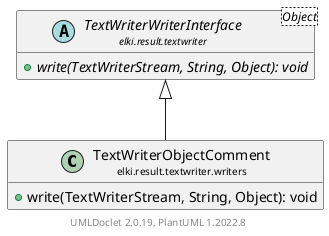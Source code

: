 @startuml
    remove .*\.(Instance|Par|Parameterizer|Factory)$
    set namespaceSeparator none
    hide empty fields
    hide empty methods

    class "<size:14>TextWriterObjectComment\n<size:10>elki.result.textwriter.writers" as elki.result.textwriter.writers.TextWriterObjectComment [[TextWriterObjectComment.html]] {
        +write(TextWriterStream, String, Object): void
    }

    abstract class "<size:14>TextWriterWriterInterface\n<size:10>elki.result.textwriter" as elki.result.textwriter.TextWriterWriterInterface<Object> [[../TextWriterWriterInterface.html]] {
        {abstract} +write(TextWriterStream, String, Object): void
    }

    elki.result.textwriter.TextWriterWriterInterface <|-- elki.result.textwriter.writers.TextWriterObjectComment

    center footer UMLDoclet 2.0.19, PlantUML 1.2022.8
@enduml
